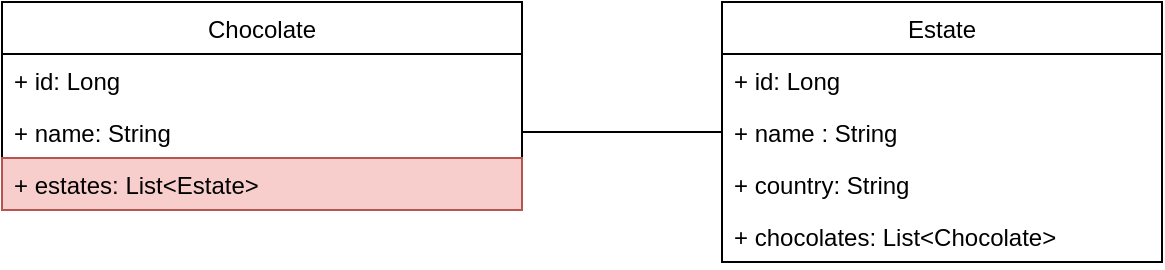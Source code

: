 <mxfile version="20.6.0" type="device"><diagram id="C5RBs43oDa-KdzZeNtuy" name="Page-1"><mxGraphModel dx="1347" dy="684" grid="1" gridSize="10" guides="1" tooltips="1" connect="1" arrows="1" fold="1" page="1" pageScale="1" pageWidth="827" pageHeight="1169" math="0" shadow="0"><root><mxCell id="WIyWlLk6GJQsqaUBKTNV-0"/><mxCell id="WIyWlLk6GJQsqaUBKTNV-1" parent="WIyWlLk6GJQsqaUBKTNV-0"/><mxCell id="A1QCcOyftoX0YOKFj1fe-0" value="Chocolate" style="swimlane;fontStyle=0;childLayout=stackLayout;horizontal=1;startSize=26;fillColor=none;horizontalStack=0;resizeParent=1;resizeParentMax=0;resizeLast=0;collapsible=1;marginBottom=0;" parent="WIyWlLk6GJQsqaUBKTNV-1" vertex="1"><mxGeometry x="80" y="150" width="260" height="104" as="geometry"/></mxCell><mxCell id="A1QCcOyftoX0YOKFj1fe-1" value="+ id: Long" style="text;strokeColor=none;fillColor=none;align=left;verticalAlign=top;spacingLeft=4;spacingRight=4;overflow=hidden;rotatable=0;points=[[0,0.5],[1,0.5]];portConstraint=eastwest;" parent="A1QCcOyftoX0YOKFj1fe-0" vertex="1"><mxGeometry y="26" width="260" height="26" as="geometry"/></mxCell><mxCell id="A1QCcOyftoX0YOKFj1fe-2" value="+ name: String" style="text;strokeColor=none;fillColor=none;align=left;verticalAlign=top;spacingLeft=4;spacingRight=4;overflow=hidden;rotatable=0;points=[[0,0.5],[1,0.5]];portConstraint=eastwest;" parent="A1QCcOyftoX0YOKFj1fe-0" vertex="1"><mxGeometry y="52" width="260" height="26" as="geometry"/></mxCell><mxCell id="A1QCcOyftoX0YOKFj1fe-3" value="+ estates: List&lt;Estate&gt;" style="text;strokeColor=#b85450;fillColor=#f8cecc;align=left;verticalAlign=top;spacingLeft=4;spacingRight=4;overflow=hidden;rotatable=0;points=[[0,0.5],[1,0.5]];portConstraint=eastwest;" parent="A1QCcOyftoX0YOKFj1fe-0" vertex="1"><mxGeometry y="78" width="260" height="26" as="geometry"/></mxCell><mxCell id="A1QCcOyftoX0YOKFj1fe-5" value="Estate" style="swimlane;fontStyle=0;childLayout=stackLayout;horizontal=1;startSize=26;fillColor=none;horizontalStack=0;resizeParent=1;resizeParentMax=0;resizeLast=0;collapsible=1;marginBottom=0;" parent="WIyWlLk6GJQsqaUBKTNV-1" vertex="1"><mxGeometry x="440" y="150" width="220" height="130" as="geometry"/></mxCell><mxCell id="A1QCcOyftoX0YOKFj1fe-6" value="+ id: Long" style="text;strokeColor=none;fillColor=none;align=left;verticalAlign=top;spacingLeft=4;spacingRight=4;overflow=hidden;rotatable=0;points=[[0,0.5],[1,0.5]];portConstraint=eastwest;" parent="A1QCcOyftoX0YOKFj1fe-5" vertex="1"><mxGeometry y="26" width="220" height="26" as="geometry"/></mxCell><mxCell id="A1QCcOyftoX0YOKFj1fe-7" value="+ name : String" style="text;strokeColor=none;fillColor=none;align=left;verticalAlign=top;spacingLeft=4;spacingRight=4;overflow=hidden;rotatable=0;points=[[0,0.5],[1,0.5]];portConstraint=eastwest;" parent="A1QCcOyftoX0YOKFj1fe-5" vertex="1"><mxGeometry y="52" width="220" height="26" as="geometry"/></mxCell><mxCell id="A1QCcOyftoX0YOKFj1fe-8" value="+ country: String" style="text;strokeColor=none;fillColor=none;align=left;verticalAlign=top;spacingLeft=4;spacingRight=4;overflow=hidden;rotatable=0;points=[[0,0.5],[1,0.5]];portConstraint=eastwest;" parent="A1QCcOyftoX0YOKFj1fe-5" vertex="1"><mxGeometry y="78" width="220" height="26" as="geometry"/></mxCell><mxCell id="A1QCcOyftoX0YOKFj1fe-9" value="+ chocolates: List&lt;Chocolate&gt;" style="text;strokeColor=none;fillColor=none;align=left;verticalAlign=top;spacingLeft=4;spacingRight=4;overflow=hidden;rotatable=0;points=[[0,0.5],[1,0.5]];portConstraint=eastwest;" parent="A1QCcOyftoX0YOKFj1fe-5" vertex="1"><mxGeometry y="104" width="220" height="26" as="geometry"/></mxCell><mxCell id="taBHwR2KgW5AklWbCPq8-0" value="" style="endArrow=none;html=1;rounded=0;entryX=0;entryY=0.5;entryDx=0;entryDy=0;exitX=1;exitY=0.5;exitDx=0;exitDy=0;" edge="1" parent="WIyWlLk6GJQsqaUBKTNV-1" source="A1QCcOyftoX0YOKFj1fe-2" target="A1QCcOyftoX0YOKFj1fe-7"><mxGeometry width="50" height="50" relative="1" as="geometry"><mxPoint x="390" y="380" as="sourcePoint"/><mxPoint x="440" y="330" as="targetPoint"/></mxGeometry></mxCell></root></mxGraphModel></diagram></mxfile>